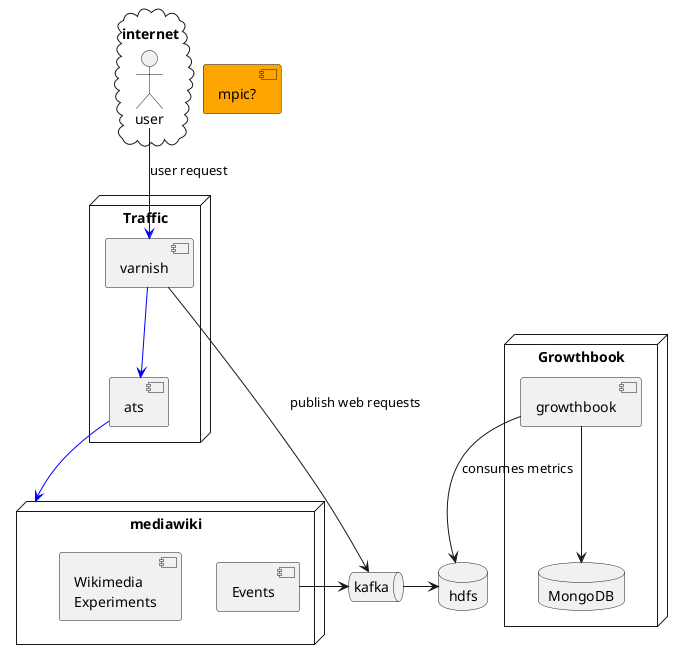 @startuml
'https://plantuml.com/component-diagram


cloud internet {
  actor user
}


node "Traffic" {
  [varnish] --> [ats] #blue
}

queue kafka
[varnish] -> kafka: publish web requests
database hdfs
kafka -> hdfs

user --> varnish #blue: user request

node mediawiki {
  [Wikimedia\nExperiments] as wme
  [Events]
}

[Events] -> kafka

[ats] --> mediawiki #blue

node Growthbook as gb_pkg {
  database MongoDB
  [growthbook] --> MongoDB
}

[growthbook] --> hdfs: consumes metrics

[mpic?] #orange

@enduml